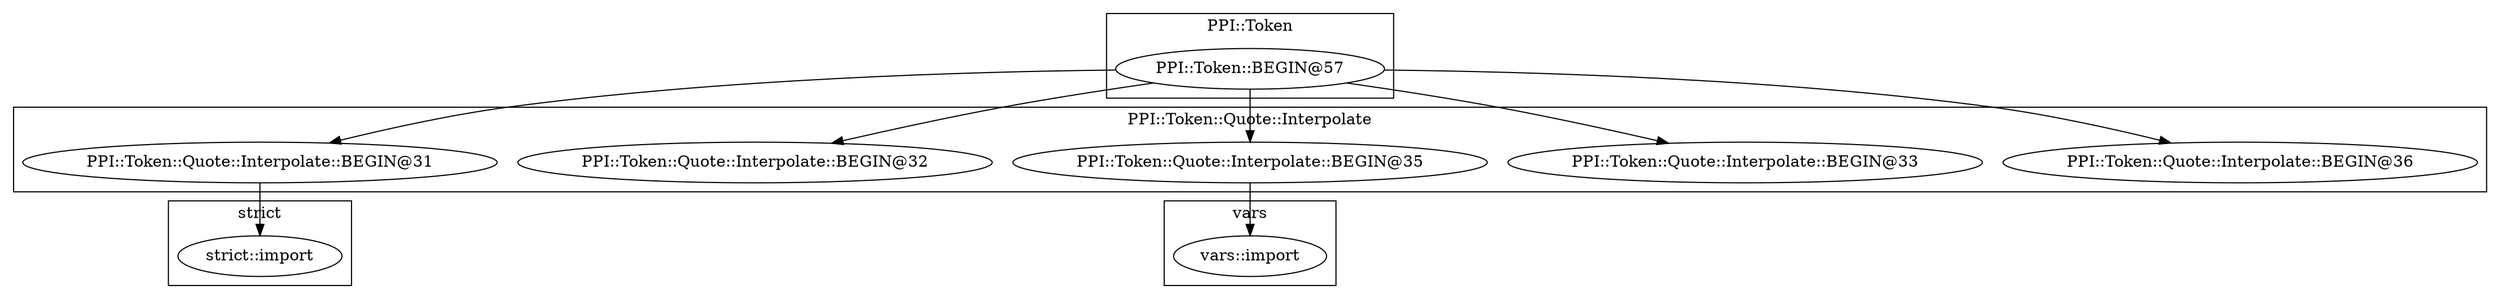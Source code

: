 digraph {
graph [overlap=false]
subgraph cluster_PPI_Token {
	label="PPI::Token";
	"PPI::Token::BEGIN@57";
}
subgraph cluster_PPI_Token_Quote_Interpolate {
	label="PPI::Token::Quote::Interpolate";
	"PPI::Token::Quote::Interpolate::BEGIN@36";
	"PPI::Token::Quote::Interpolate::BEGIN@33";
	"PPI::Token::Quote::Interpolate::BEGIN@31";
	"PPI::Token::Quote::Interpolate::BEGIN@32";
	"PPI::Token::Quote::Interpolate::BEGIN@35";
}
subgraph cluster_vars {
	label="vars";
	"vars::import";
}
subgraph cluster_strict {
	label="strict";
	"strict::import";
}
"PPI::Token::BEGIN@57" -> "PPI::Token::Quote::Interpolate::BEGIN@31";
"PPI::Token::BEGIN@57" -> "PPI::Token::Quote::Interpolate::BEGIN@35";
"PPI::Token::Quote::Interpolate::BEGIN@31" -> "strict::import";
"PPI::Token::Quote::Interpolate::BEGIN@35" -> "vars::import";
"PPI::Token::BEGIN@57" -> "PPI::Token::Quote::Interpolate::BEGIN@32";
"PPI::Token::BEGIN@57" -> "PPI::Token::Quote::Interpolate::BEGIN@33";
"PPI::Token::BEGIN@57" -> "PPI::Token::Quote::Interpolate::BEGIN@36";
}
